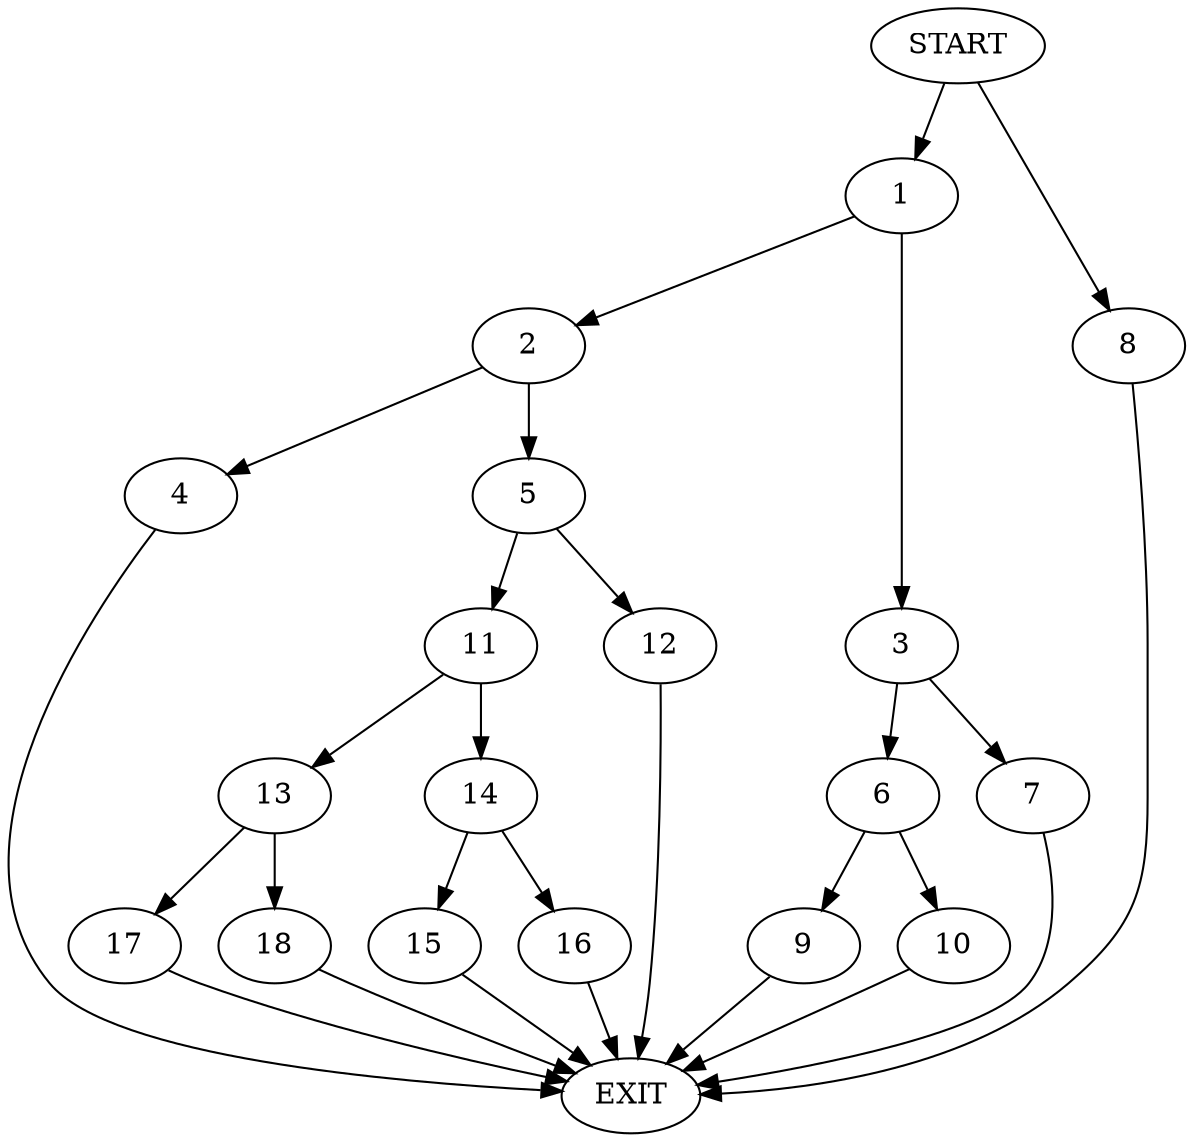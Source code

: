 digraph {
0 [label="START"]
19 [label="EXIT"]
0 -> 1
1 -> 2
1 -> 3
2 -> 4
2 -> 5
3 -> 6
3 -> 7
0 -> 8
8 -> 19
7 -> 19
6 -> 9
6 -> 10
9 -> 19
10 -> 19
5 -> 11
5 -> 12
4 -> 19
11 -> 13
11 -> 14
12 -> 19
14 -> 15
14 -> 16
13 -> 17
13 -> 18
18 -> 19
17 -> 19
15 -> 19
16 -> 19
}
